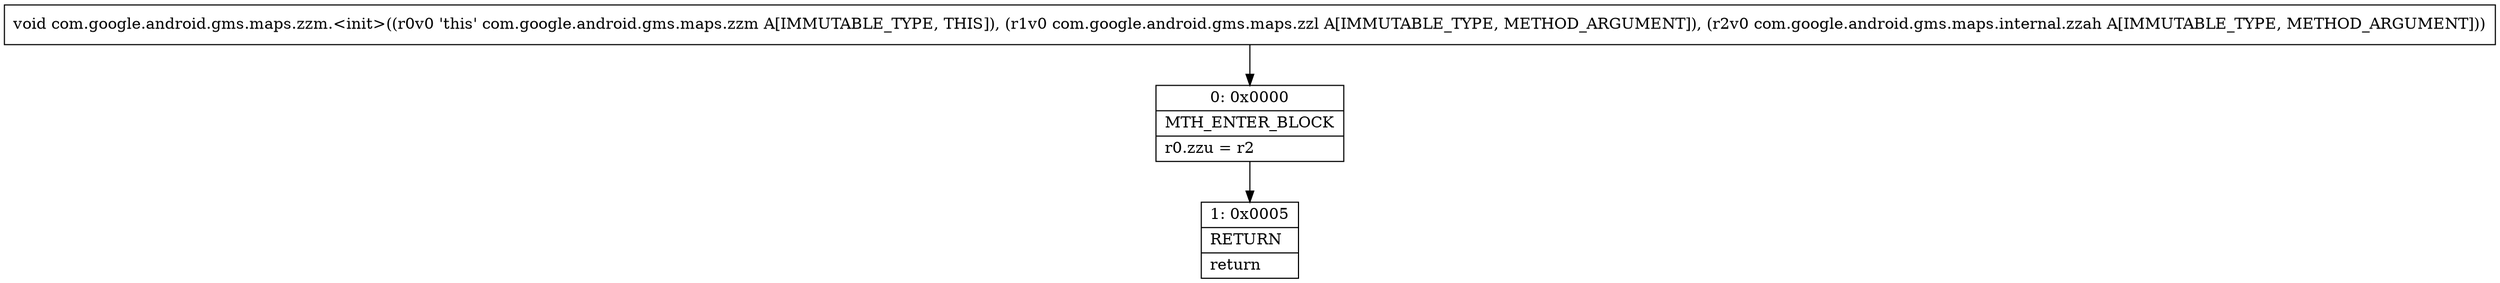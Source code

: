 digraph "CFG forcom.google.android.gms.maps.zzm.\<init\>(Lcom\/google\/android\/gms\/maps\/zzl;Lcom\/google\/android\/gms\/maps\/internal\/zzah;)V" {
Node_0 [shape=record,label="{0\:\ 0x0000|MTH_ENTER_BLOCK\l|r0.zzu = r2\l}"];
Node_1 [shape=record,label="{1\:\ 0x0005|RETURN\l|return\l}"];
MethodNode[shape=record,label="{void com.google.android.gms.maps.zzm.\<init\>((r0v0 'this' com.google.android.gms.maps.zzm A[IMMUTABLE_TYPE, THIS]), (r1v0 com.google.android.gms.maps.zzl A[IMMUTABLE_TYPE, METHOD_ARGUMENT]), (r2v0 com.google.android.gms.maps.internal.zzah A[IMMUTABLE_TYPE, METHOD_ARGUMENT])) }"];
MethodNode -> Node_0;
Node_0 -> Node_1;
}

